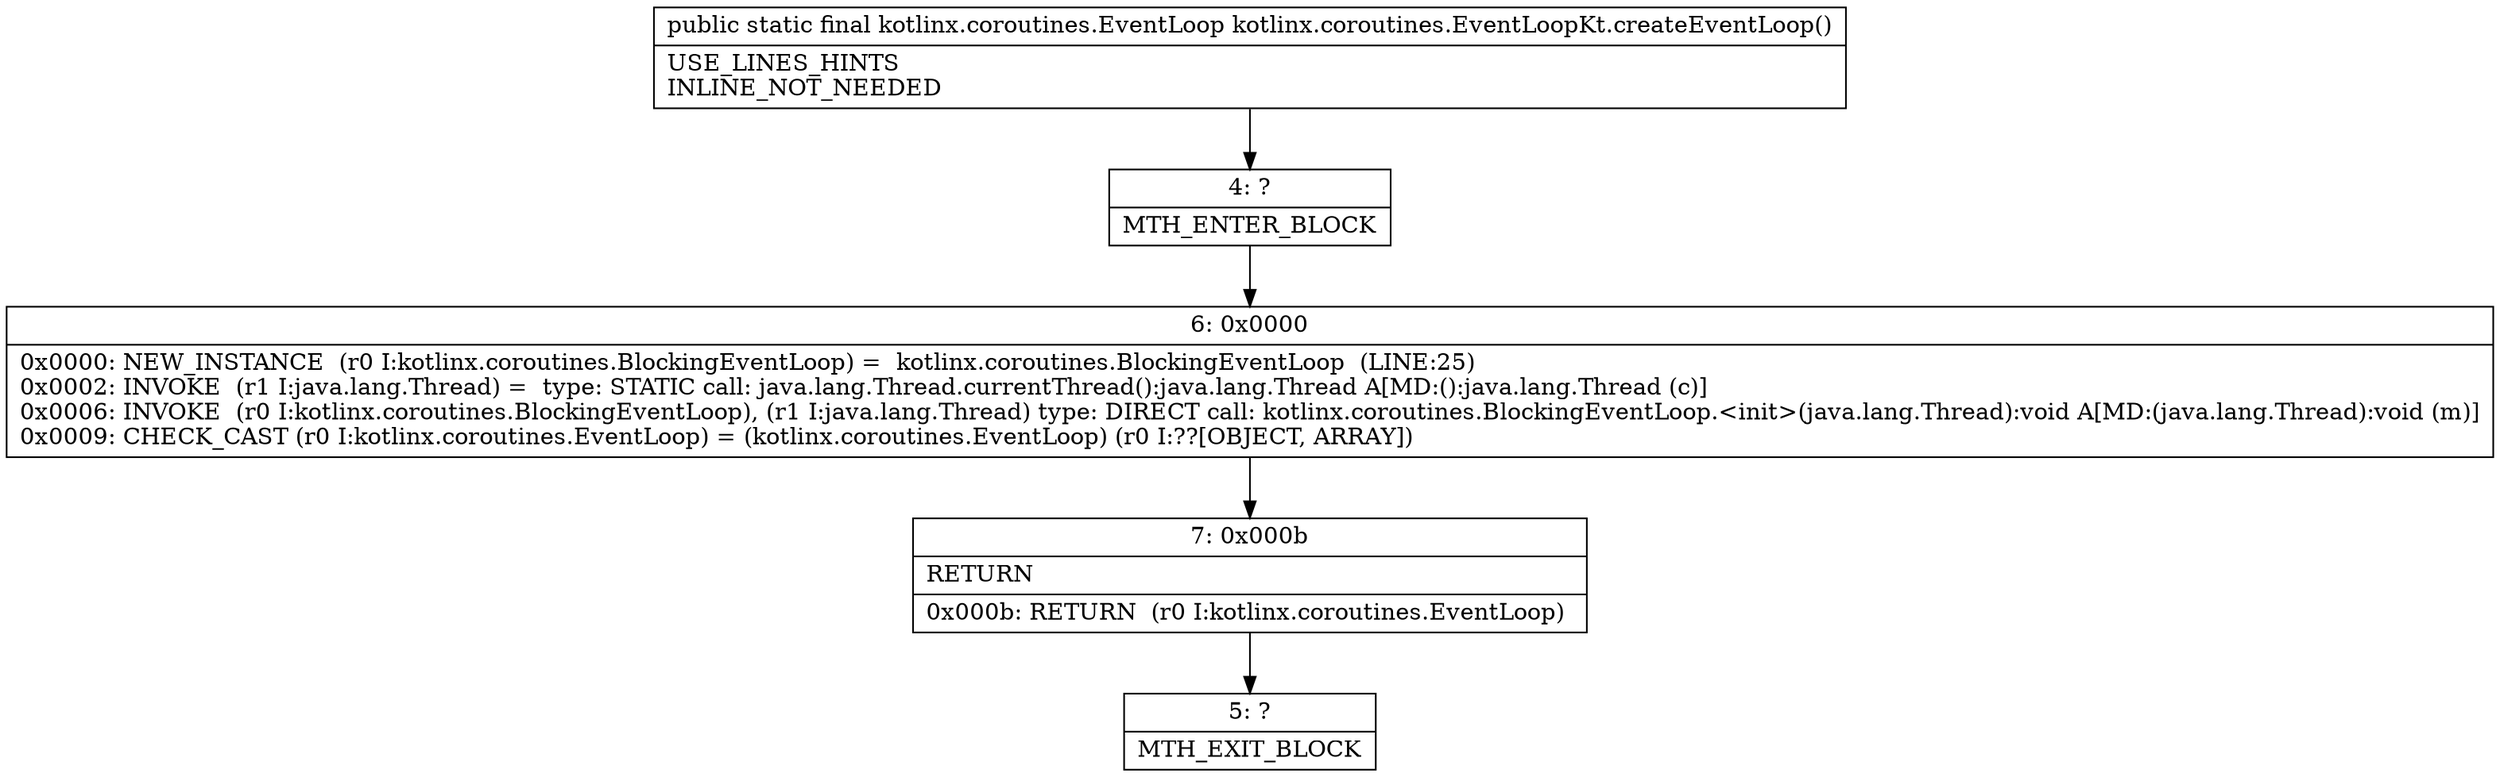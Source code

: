 digraph "CFG forkotlinx.coroutines.EventLoopKt.createEventLoop()Lkotlinx\/coroutines\/EventLoop;" {
Node_4 [shape=record,label="{4\:\ ?|MTH_ENTER_BLOCK\l}"];
Node_6 [shape=record,label="{6\:\ 0x0000|0x0000: NEW_INSTANCE  (r0 I:kotlinx.coroutines.BlockingEventLoop) =  kotlinx.coroutines.BlockingEventLoop  (LINE:25)\l0x0002: INVOKE  (r1 I:java.lang.Thread) =  type: STATIC call: java.lang.Thread.currentThread():java.lang.Thread A[MD:():java.lang.Thread (c)]\l0x0006: INVOKE  (r0 I:kotlinx.coroutines.BlockingEventLoop), (r1 I:java.lang.Thread) type: DIRECT call: kotlinx.coroutines.BlockingEventLoop.\<init\>(java.lang.Thread):void A[MD:(java.lang.Thread):void (m)]\l0x0009: CHECK_CAST (r0 I:kotlinx.coroutines.EventLoop) = (kotlinx.coroutines.EventLoop) (r0 I:??[OBJECT, ARRAY]) \l}"];
Node_7 [shape=record,label="{7\:\ 0x000b|RETURN\l|0x000b: RETURN  (r0 I:kotlinx.coroutines.EventLoop) \l}"];
Node_5 [shape=record,label="{5\:\ ?|MTH_EXIT_BLOCK\l}"];
MethodNode[shape=record,label="{public static final kotlinx.coroutines.EventLoop kotlinx.coroutines.EventLoopKt.createEventLoop()  | USE_LINES_HINTS\lINLINE_NOT_NEEDED\l}"];
MethodNode -> Node_4;Node_4 -> Node_6;
Node_6 -> Node_7;
Node_7 -> Node_5;
}

